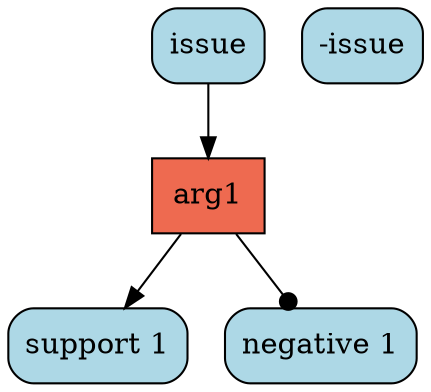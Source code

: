 digraph G{ 
"arg1" [color="black", fillcolor="coral2",fixedsize=false, shape=box, style="filled"]; 
"issue" [color="black", fillcolor="lightblue", fixedsize=false,  shape="box", style="rounded,filled"]; 
"-issue" [color="black", fillcolor="lightblue", fixedsize=false,  shape="box", style="rounded,filled"]; 
"support 1" [color="black", fillcolor="lightblue", fixedsize=false,  shape="box", style="rounded,filled"]; 
"negative 1" [color="black", fillcolor="lightblue", fixedsize=false,  shape="box", style="rounded,filled"]; 
"issue" -> "arg1" ; 
"arg1" -> "support 1" ; 
"arg1" -> "negative 1" [arrowhead=dot] ; 
}
